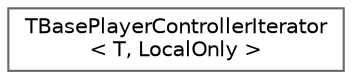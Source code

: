 digraph "Graphical Class Hierarchy"
{
 // INTERACTIVE_SVG=YES
 // LATEX_PDF_SIZE
  bgcolor="transparent";
  edge [fontname=Helvetica,fontsize=10,labelfontname=Helvetica,labelfontsize=10];
  node [fontname=Helvetica,fontsize=10,shape=box,height=0.2,width=0.4];
  rankdir="LR";
  Node0 [id="Node000000",label="TBasePlayerControllerIterator\l\< T, LocalOnly \>",height=0.2,width=0.4,color="grey40", fillcolor="white", style="filled",URL="$dd/dbd/classTBasePlayerControllerIterator.html",tooltip=" "];
}
